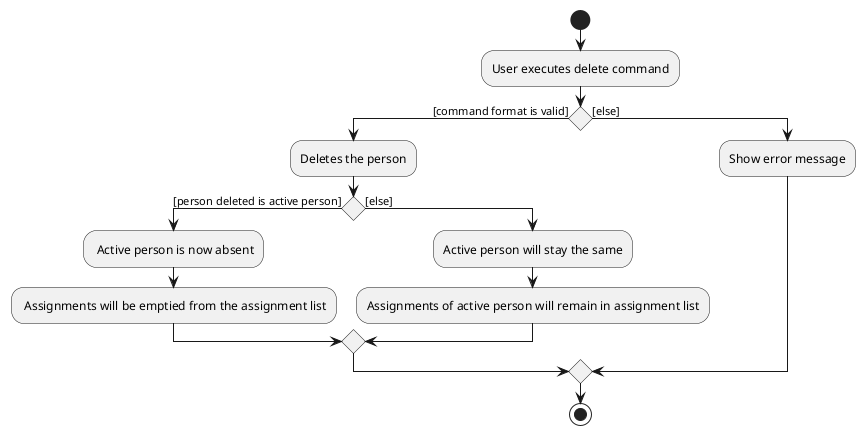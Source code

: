 @startuml

'Since the beta syntax does not support placing the condition outside the
'diamond we place it as the true branch instead.

start
:User executes delete command;

if () then ([command format is valid])
    :Deletes the person;
    if () then ([person deleted is active person])
    : Active person is now absent;
    : Assignments will be emptied from the assignment list;
    else ([else])
        :Active person will stay the same;
        :Assignments of active person will remain in assignment list;
    endif
else ([else])
    :Show error message;
endif
stop
@enduml
